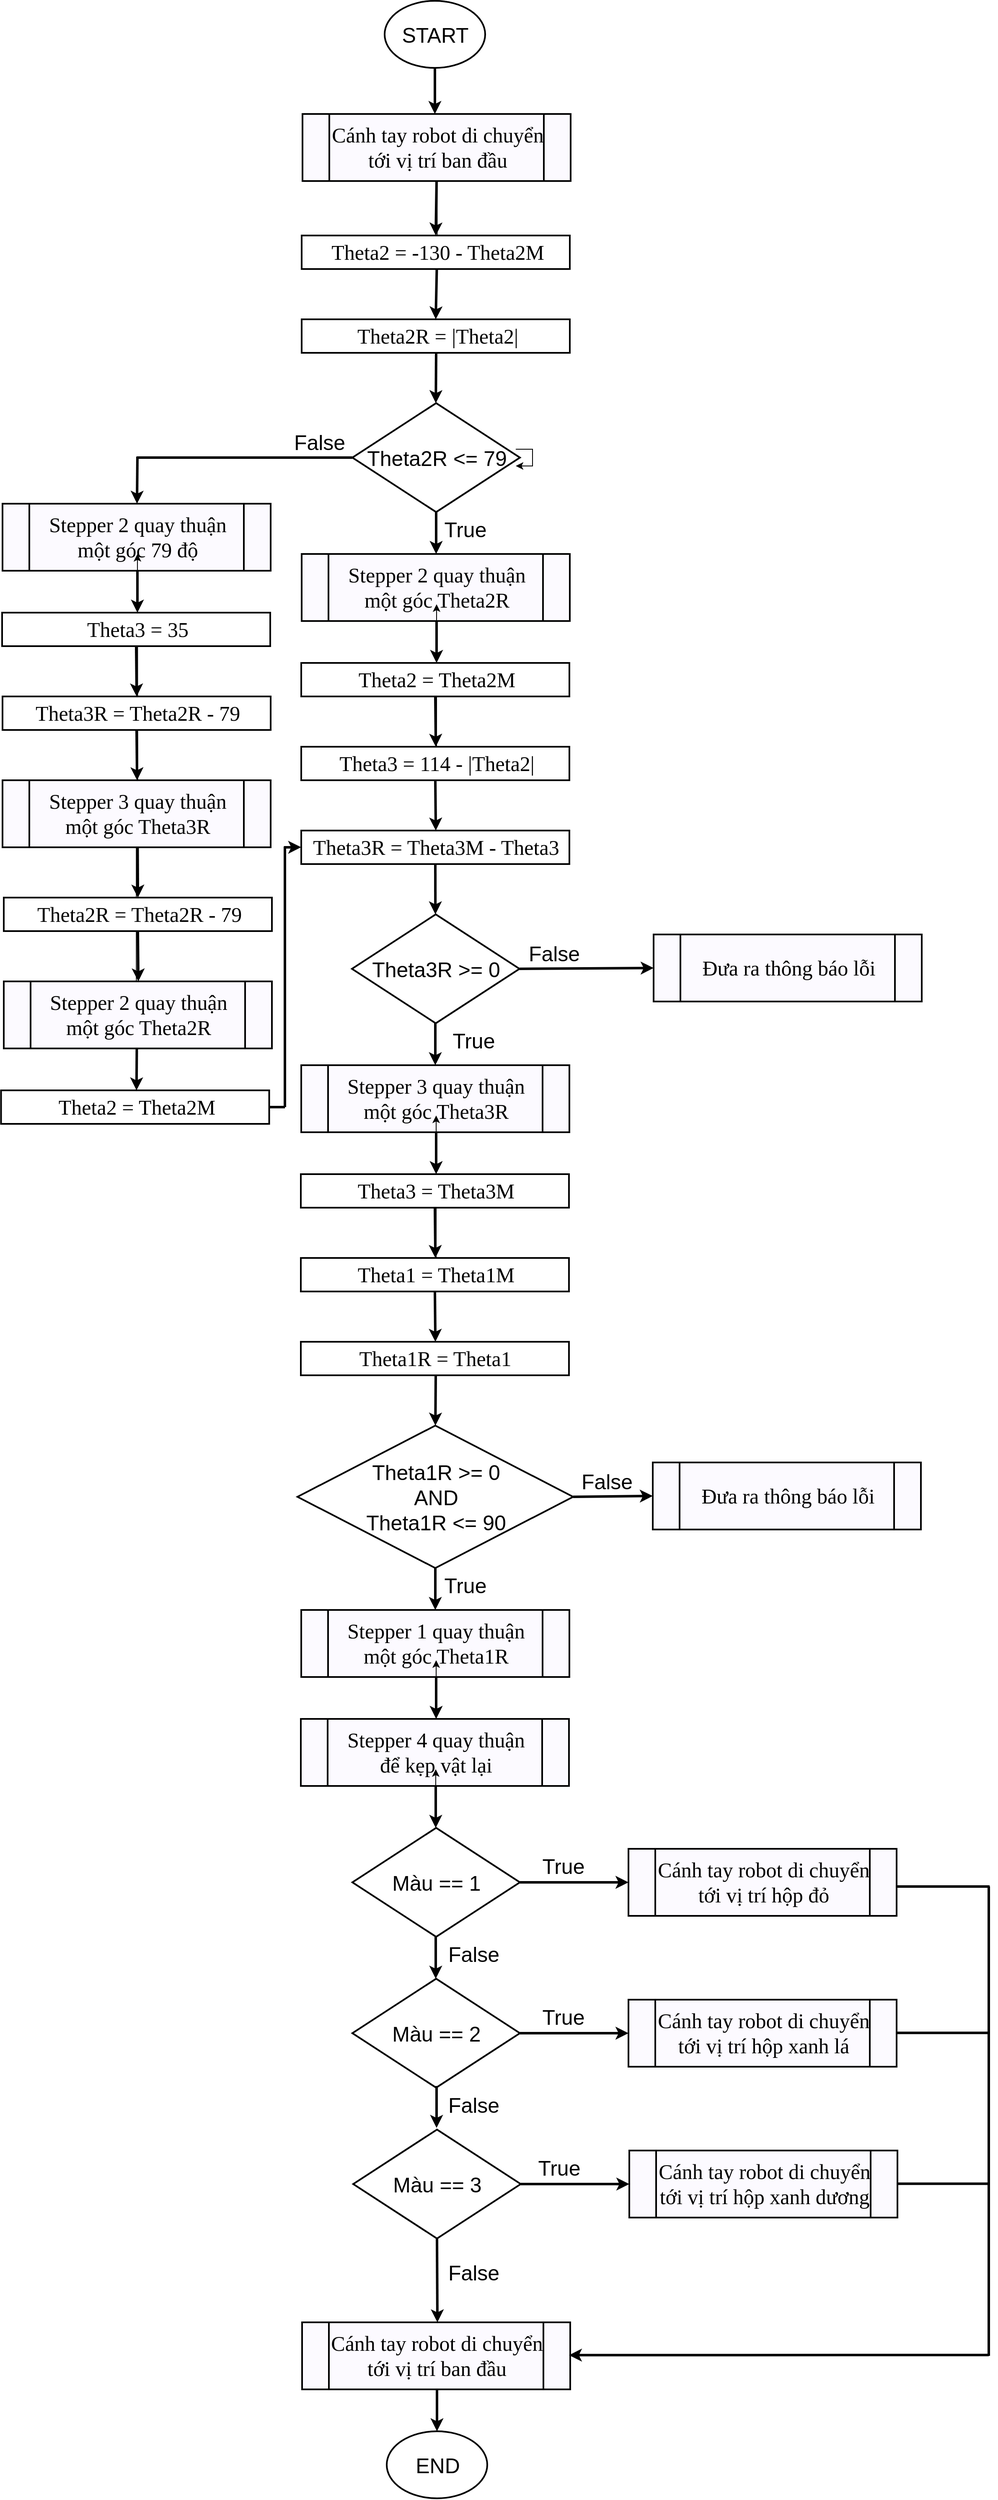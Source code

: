 <mxfile version="22.0.3" type="device">
  <diagram name="Page-1" id="D9zxaJIZI2jFiH7-IOss">
    <mxGraphModel dx="2960" dy="1390" grid="0" gridSize="10" guides="1" tooltips="1" connect="1" arrows="1" fold="1" page="0" pageScale="1" pageWidth="1654" pageHeight="2336" background="#ffffff" math="0" shadow="0">
      <root>
        <mxCell id="0" />
        <mxCell id="1" parent="0" />
        <mxCell id="LbYbu0DwZjwiuIc6V2sp-13" value="" style="shape=process;whiteSpace=wrap;html=1;backgroundOutline=1;fillColor=#fcfaff;strokeWidth=2;strokeColor=#000000;" parent="1" vertex="1">
          <mxGeometry x="-260" y="730" width="320" height="80" as="geometry" />
        </mxCell>
        <mxCell id="BT79OZMgxTM89WiU1ORN-46" value="&lt;font face=&quot;Times New Roman&quot;&gt;&lt;span style=&quot;font-size: 25px;&quot;&gt;Stepper 2 quay thuận&lt;br&gt;một góc Theta2R&lt;br&gt;&lt;/span&gt;&lt;/font&gt;" style="text;html=1;align=center;verticalAlign=middle;resizable=0;points=[];autosize=1;strokeColor=none;fillColor=none;fontColor=#000000;container=0;" parent="1" vertex="1">
          <mxGeometry x="-219.004" y="735.002" width="240" height="70" as="geometry" />
        </mxCell>
        <mxCell id="BT79OZMgxTM89WiU1ORN-52" value="" style="rounded=0;whiteSpace=wrap;html=1;fillColor=#ffffff;strokeColor=#000000;strokeWidth=2;container=0;" parent="1" vertex="1">
          <mxGeometry x="-260" y="350" width="320" height="40" as="geometry" />
        </mxCell>
        <mxCell id="LbYbu0DwZjwiuIc6V2sp-10" value="" style="edgeStyle=orthogonalEdgeStyle;rounded=0;orthogonalLoop=1;jettySize=auto;html=1;" parent="1" source="BT79OZMgxTM89WiU1ORN-53" target="LbYbu0DwZjwiuIc6V2sp-2" edge="1">
          <mxGeometry relative="1" as="geometry" />
        </mxCell>
        <mxCell id="BT79OZMgxTM89WiU1ORN-53" value="&lt;font face=&quot;Times New Roman&quot;&gt;&lt;span style=&quot;font-size: 25px;&quot;&gt;Theta2 = -130 - Theta2M&lt;/span&gt;&lt;/font&gt;" style="text;html=1;align=center;verticalAlign=middle;resizable=0;points=[];autosize=1;strokeColor=none;fillColor=none;fontColor=#000000;container=0;" parent="1" vertex="1">
          <mxGeometry x="-238.254" y="350.002" width="280" height="40" as="geometry" />
        </mxCell>
        <mxCell id="BT79OZMgxTM89WiU1ORN-54" value="" style="endArrow=classic;html=1;rounded=0;exitX=0.5;exitY=1;exitDx=0;exitDy=0;fontColor=#000000;strokeColor=#000000;strokeWidth=3;entryX=0.5;entryY=1;entryDx=0;entryDy=0;" parent="1" edge="1">
          <mxGeometry width="50" height="50" relative="1" as="geometry">
            <mxPoint x="-99.5" y="490" as="sourcePoint" />
            <mxPoint x="-99.91" y="550" as="targetPoint" />
          </mxGeometry>
        </mxCell>
        <mxCell id="LbYbu0DwZjwiuIc6V2sp-1" value="" style="ellipse;whiteSpace=wrap;html=1;fillColor=#ffffff;strokeWidth=2;strokeColor=#000000;" parent="1" vertex="1">
          <mxGeometry x="-161" y="70" width="120" height="80" as="geometry" />
        </mxCell>
        <mxCell id="LbYbu0DwZjwiuIc6V2sp-2" value="START" style="text;html=1;align=center;verticalAlign=middle;resizable=0;points=[];autosize=1;strokeColor=none;fillColor=none;fontColor=#000000;fontStyle=0;fontSize=25;" parent="1" vertex="1">
          <mxGeometry x="-151.0" y="90" width="100" height="40" as="geometry" />
        </mxCell>
        <mxCell id="LbYbu0DwZjwiuIc6V2sp-3" value="" style="ellipse;whiteSpace=wrap;html=1;fillColor=#ffffff;strokeWidth=2;strokeColor=#000000;" parent="1" vertex="1">
          <mxGeometry x="-158.5" y="2970" width="120" height="80" as="geometry" />
        </mxCell>
        <mxCell id="LbYbu0DwZjwiuIc6V2sp-4" value="END" style="text;html=1;align=center;verticalAlign=middle;resizable=0;points=[];autosize=1;strokeColor=none;fillColor=none;fontColor=#000000;fontStyle=0;fontSize=25;" parent="1" vertex="1">
          <mxGeometry x="-138.5" y="2990" width="80" height="40" as="geometry" />
        </mxCell>
        <mxCell id="LbYbu0DwZjwiuIc6V2sp-8" value="" style="group" parent="1" vertex="1" connectable="0">
          <mxGeometry x="-199.5" y="550" width="200" height="130" as="geometry" />
        </mxCell>
        <mxCell id="LbYbu0DwZjwiuIc6V2sp-5" value="" style="rhombus;whiteSpace=wrap;html=1;fontColor=#000000;strokeColor=#000000;fillColor=#ffffff;strokeWidth=2;" parent="LbYbu0DwZjwiuIc6V2sp-8" vertex="1">
          <mxGeometry width="200" height="130" as="geometry" />
        </mxCell>
        <mxCell id="LbYbu0DwZjwiuIc6V2sp-7" value="Theta2R &amp;lt;= 79" style="text;html=1;align=center;verticalAlign=middle;resizable=0;points=[];autosize=1;strokeColor=none;fillColor=none;fontColor=#000000;fontStyle=0;fontSize=25;" parent="LbYbu0DwZjwiuIc6V2sp-8" vertex="1">
          <mxGeometry x="5.003" y="45" width="190" height="40" as="geometry" />
        </mxCell>
        <mxCell id="LbYbu0DwZjwiuIc6V2sp-26" style="edgeStyle=orthogonalEdgeStyle;rounded=0;orthogonalLoop=1;jettySize=auto;html=1;" parent="LbYbu0DwZjwiuIc6V2sp-8" source="LbYbu0DwZjwiuIc6V2sp-7" target="LbYbu0DwZjwiuIc6V2sp-7" edge="1">
          <mxGeometry relative="1" as="geometry" />
        </mxCell>
        <mxCell id="LbYbu0DwZjwiuIc6V2sp-9" value="" style="endArrow=classic;html=1;rounded=0;fontColor=#000000;strokeColor=#000000;strokeWidth=3;entryX=0.5;entryY=0;entryDx=0;entryDy=0;exitX=0.5;exitY=1;exitDx=0;exitDy=0;" parent="1" source="LbYbu0DwZjwiuIc6V2sp-100" target="BT79OZMgxTM89WiU1ORN-52" edge="1">
          <mxGeometry width="50" height="50" relative="1" as="geometry">
            <mxPoint x="-97" y="285" as="sourcePoint" />
            <mxPoint x="-90.41" y="460" as="targetPoint" />
          </mxGeometry>
        </mxCell>
        <mxCell id="LbYbu0DwZjwiuIc6V2sp-11" value="" style="endArrow=classic;html=1;rounded=0;fontColor=#000000;strokeColor=#000000;strokeWidth=3;entryX=0.5;entryY=0;entryDx=0;entryDy=0;" parent="1" edge="1">
          <mxGeometry width="50" height="50" relative="1" as="geometry">
            <mxPoint x="-99.5" y="680" as="sourcePoint" />
            <mxPoint x="-99.5" y="730" as="targetPoint" />
          </mxGeometry>
        </mxCell>
        <mxCell id="LbYbu0DwZjwiuIc6V2sp-14" value="" style="rounded=0;whiteSpace=wrap;html=1;fillColor=#ffffff;strokeColor=#000000;strokeWidth=2;container=0;" parent="1" vertex="1">
          <mxGeometry x="-260.5" y="960" width="320" height="40" as="geometry" />
        </mxCell>
        <mxCell id="LbYbu0DwZjwiuIc6V2sp-15" value="" style="edgeStyle=orthogonalEdgeStyle;rounded=0;orthogonalLoop=1;jettySize=auto;html=1;" parent="1" source="LbYbu0DwZjwiuIc6V2sp-16" edge="1">
          <mxGeometry relative="1" as="geometry">
            <mxPoint x="-99" y="790" as="targetPoint" />
          </mxGeometry>
        </mxCell>
        <mxCell id="LbYbu0DwZjwiuIc6V2sp-16" value="&lt;font face=&quot;Times New Roman&quot;&gt;&lt;span style=&quot;font-size: 25px;&quot;&gt;Theta3 = 114 - |Theta2|&lt;/span&gt;&lt;/font&gt;" style="text;html=1;align=center;verticalAlign=middle;resizable=0;points=[];autosize=1;strokeColor=none;fillColor=none;fontColor=#000000;container=0;" parent="1" vertex="1">
          <mxGeometry x="-229.004" y="960.002" width="260" height="40" as="geometry" />
        </mxCell>
        <mxCell id="LbYbu0DwZjwiuIc6V2sp-17" value="" style="endArrow=classic;html=1;rounded=0;exitX=0.5;exitY=1;exitDx=0;exitDy=0;fontColor=#000000;strokeColor=#000000;strokeWidth=3;entryX=0.5;entryY=1;entryDx=0;entryDy=0;" parent="1" source="LbYbu0DwZjwiuIc6V2sp-14" edge="1">
          <mxGeometry width="50" height="50" relative="1" as="geometry">
            <mxPoint x="-160.91" y="990" as="sourcePoint" />
            <mxPoint x="-99.91" y="1060" as="targetPoint" />
          </mxGeometry>
        </mxCell>
        <mxCell id="LbYbu0DwZjwiuIc6V2sp-18" value="" style="endArrow=classic;html=1;rounded=0;fontColor=#000000;strokeColor=#000000;strokeWidth=3;" parent="1" edge="1">
          <mxGeometry width="50" height="50" relative="1" as="geometry">
            <mxPoint x="-99" y="810" as="sourcePoint" />
            <mxPoint x="-99" y="860" as="targetPoint" />
          </mxGeometry>
        </mxCell>
        <mxCell id="LbYbu0DwZjwiuIc6V2sp-19" value="" style="rounded=0;whiteSpace=wrap;html=1;fillColor=#ffffff;strokeColor=#000000;strokeWidth=2;container=0;" parent="1" vertex="1">
          <mxGeometry x="-260.5" y="1060" width="320" height="40" as="geometry" />
        </mxCell>
        <mxCell id="LbYbu0DwZjwiuIc6V2sp-20" value="&lt;font face=&quot;Times New Roman&quot;&gt;&lt;span style=&quot;font-size: 25px;&quot;&gt;Theta3R = Theta3M - Theta3&lt;/span&gt;&lt;/font&gt;" style="text;html=1;align=center;verticalAlign=middle;resizable=0;points=[];autosize=1;strokeColor=none;fillColor=none;fontColor=#000000;container=0;" parent="1" vertex="1">
          <mxGeometry x="-260.004" y="1060.002" width="320" height="40" as="geometry" />
        </mxCell>
        <mxCell id="LbYbu0DwZjwiuIc6V2sp-21" value="" style="endArrow=classic;html=1;rounded=0;exitX=0.5;exitY=1;exitDx=0;exitDy=0;fontColor=#000000;strokeColor=#000000;strokeWidth=3;entryX=0.5;entryY=1;entryDx=0;entryDy=0;" parent="1" source="LbYbu0DwZjwiuIc6V2sp-19" edge="1">
          <mxGeometry width="50" height="50" relative="1" as="geometry">
            <mxPoint x="-161.41" y="1090" as="sourcePoint" />
            <mxPoint x="-100.41" y="1160" as="targetPoint" />
          </mxGeometry>
        </mxCell>
        <mxCell id="LbYbu0DwZjwiuIc6V2sp-23" value="" style="rhombus;whiteSpace=wrap;html=1;fontColor=#000000;strokeColor=#000000;fillColor=#ffffff;strokeWidth=2;" parent="1" vertex="1">
          <mxGeometry x="-200" y="1160" width="200" height="130" as="geometry" />
        </mxCell>
        <mxCell id="LbYbu0DwZjwiuIc6V2sp-24" value="Theta3R &amp;gt;= 0" style="text;html=1;align=center;verticalAlign=middle;resizable=0;points=[];autosize=1;strokeColor=none;fillColor=none;fontColor=#000000;fontStyle=0;fontSize=25;" parent="1" vertex="1">
          <mxGeometry x="-190" y="1205" width="180" height="40" as="geometry" />
        </mxCell>
        <mxCell id="LbYbu0DwZjwiuIc6V2sp-25" value="" style="endArrow=classic;html=1;rounded=0;fontColor=#000000;strokeColor=#000000;strokeWidth=3;entryX=0.5;entryY=0;entryDx=0;entryDy=0;" parent="1" edge="1">
          <mxGeometry width="50" height="50" relative="1" as="geometry">
            <mxPoint x="-100.5" y="1290" as="sourcePoint" />
            <mxPoint x="-100.5" y="1340" as="targetPoint" />
          </mxGeometry>
        </mxCell>
        <mxCell id="LbYbu0DwZjwiuIc6V2sp-27" value="" style="rounded=0;whiteSpace=wrap;html=1;fillColor=#ffffff;strokeColor=#000000;strokeWidth=2;container=0;" parent="1" vertex="1">
          <mxGeometry x="-260" y="450" width="320" height="40" as="geometry" />
        </mxCell>
        <mxCell id="LbYbu0DwZjwiuIc6V2sp-28" value="&lt;font face=&quot;Times New Roman&quot;&gt;&lt;span style=&quot;font-size: 25px;&quot;&gt;Theta2R = |Theta2|&lt;/span&gt;&lt;/font&gt;" style="text;html=1;align=center;verticalAlign=middle;resizable=0;points=[];autosize=1;strokeColor=none;fillColor=none;fontColor=#000000;container=0;" parent="1" vertex="1">
          <mxGeometry x="-208.254" y="450.002" width="220" height="40" as="geometry" />
        </mxCell>
        <mxCell id="LbYbu0DwZjwiuIc6V2sp-29" value="" style="endArrow=classic;html=1;rounded=0;fontColor=#000000;strokeColor=#000000;strokeWidth=3;entryX=0.5;entryY=0;entryDx=0;entryDy=0;" parent="1" target="LbYbu0DwZjwiuIc6V2sp-27" edge="1">
          <mxGeometry width="50" height="50" relative="1" as="geometry">
            <mxPoint x="-98.75" y="390" as="sourcePoint" />
            <mxPoint x="-89.16" y="560" as="targetPoint" />
          </mxGeometry>
        </mxCell>
        <mxCell id="LbYbu0DwZjwiuIc6V2sp-30" value="" style="rounded=0;whiteSpace=wrap;html=1;fillColor=#ffffff;strokeColor=#000000;strokeWidth=2;container=0;" parent="1" vertex="1">
          <mxGeometry x="-260.5" y="860" width="320" height="40" as="geometry" />
        </mxCell>
        <mxCell id="LbYbu0DwZjwiuIc6V2sp-31" value="&lt;font face=&quot;Times New Roman&quot;&gt;&lt;span style=&quot;font-size: 25px;&quot;&gt;Theta2 = Theta2M&lt;/span&gt;&lt;/font&gt;" style="text;html=1;align=center;verticalAlign=middle;resizable=0;points=[];autosize=1;strokeColor=none;fillColor=none;fontColor=#000000;container=0;" parent="1" vertex="1">
          <mxGeometry x="-204.004" y="860.002" width="210" height="40" as="geometry" />
        </mxCell>
        <mxCell id="LbYbu0DwZjwiuIc6V2sp-32" value="" style="endArrow=classic;html=1;rounded=0;exitX=0.5;exitY=1;exitDx=0;exitDy=0;fontColor=#000000;strokeColor=#000000;strokeWidth=3;entryX=0.5;entryY=1;entryDx=0;entryDy=0;" parent="1" source="LbYbu0DwZjwiuIc6V2sp-30" edge="1">
          <mxGeometry width="50" height="50" relative="1" as="geometry">
            <mxPoint x="-160.91" y="890" as="sourcePoint" />
            <mxPoint x="-99.91" y="960" as="targetPoint" />
          </mxGeometry>
        </mxCell>
        <mxCell id="LbYbu0DwZjwiuIc6V2sp-33" value="" style="shape=process;whiteSpace=wrap;html=1;backgroundOutline=1;fillColor=#fcfaff;strokeWidth=2;strokeColor=#000000;" parent="1" vertex="1">
          <mxGeometry x="-260.5" y="1340" width="320" height="80" as="geometry" />
        </mxCell>
        <mxCell id="LbYbu0DwZjwiuIc6V2sp-34" value="&lt;font face=&quot;Times New Roman&quot;&gt;&lt;span style=&quot;font-size: 25px;&quot;&gt;Stepper 3 quay thuận&lt;br&gt;một góc Theta3R&lt;br&gt;&lt;/span&gt;&lt;/font&gt;" style="text;html=1;align=center;verticalAlign=middle;resizable=0;points=[];autosize=1;strokeColor=none;fillColor=none;fontColor=#000000;container=0;" parent="1" vertex="1">
          <mxGeometry x="-219.504" y="1345.002" width="240" height="70" as="geometry" />
        </mxCell>
        <mxCell id="LbYbu0DwZjwiuIc6V2sp-35" value="" style="rounded=0;whiteSpace=wrap;html=1;fillColor=#ffffff;strokeColor=#000000;strokeWidth=2;container=0;" parent="1" vertex="1">
          <mxGeometry x="-261" y="1570" width="320" height="40" as="geometry" />
        </mxCell>
        <mxCell id="LbYbu0DwZjwiuIc6V2sp-36" value="" style="edgeStyle=orthogonalEdgeStyle;rounded=0;orthogonalLoop=1;jettySize=auto;html=1;" parent="1" source="LbYbu0DwZjwiuIc6V2sp-37" edge="1">
          <mxGeometry relative="1" as="geometry">
            <mxPoint x="-99.5" y="1400" as="targetPoint" />
          </mxGeometry>
        </mxCell>
        <mxCell id="LbYbu0DwZjwiuIc6V2sp-37" value="&lt;font face=&quot;Times New Roman&quot;&gt;&lt;span style=&quot;font-size: 25px;&quot;&gt;Theta1 = Theta1M&lt;/span&gt;&lt;/font&gt;" style="text;html=1;align=center;verticalAlign=middle;resizable=0;points=[];autosize=1;strokeColor=none;fillColor=none;fontColor=#000000;container=0;" parent="1" vertex="1">
          <mxGeometry x="-204.504" y="1570.002" width="210" height="40" as="geometry" />
        </mxCell>
        <mxCell id="LbYbu0DwZjwiuIc6V2sp-38" value="" style="endArrow=classic;html=1;rounded=0;exitX=0.5;exitY=1;exitDx=0;exitDy=0;fontColor=#000000;strokeColor=#000000;strokeWidth=3;entryX=0.5;entryY=1;entryDx=0;entryDy=0;" parent="1" source="LbYbu0DwZjwiuIc6V2sp-35" edge="1">
          <mxGeometry width="50" height="50" relative="1" as="geometry">
            <mxPoint x="-161.41" y="1600" as="sourcePoint" />
            <mxPoint x="-100.41" y="1670" as="targetPoint" />
          </mxGeometry>
        </mxCell>
        <mxCell id="LbYbu0DwZjwiuIc6V2sp-39" value="" style="endArrow=classic;html=1;rounded=0;fontColor=#000000;strokeColor=#000000;strokeWidth=3;" parent="1" edge="1">
          <mxGeometry width="50" height="50" relative="1" as="geometry">
            <mxPoint x="-99.5" y="1420" as="sourcePoint" />
            <mxPoint x="-99.5" y="1470" as="targetPoint" />
          </mxGeometry>
        </mxCell>
        <mxCell id="LbYbu0DwZjwiuIc6V2sp-40" value="" style="rounded=0;whiteSpace=wrap;html=1;fillColor=#ffffff;strokeColor=#000000;strokeWidth=2;container=0;" parent="1" vertex="1">
          <mxGeometry x="-261" y="1670" width="320" height="40" as="geometry" />
        </mxCell>
        <mxCell id="LbYbu0DwZjwiuIc6V2sp-41" value="&lt;font face=&quot;Times New Roman&quot;&gt;&lt;span style=&quot;font-size: 25px;&quot;&gt;Theta1R = Theta1&lt;/span&gt;&lt;/font&gt;" style="text;html=1;align=center;verticalAlign=middle;resizable=0;points=[];autosize=1;strokeColor=none;fillColor=none;fontColor=#000000;container=0;" parent="1" vertex="1">
          <mxGeometry x="-205.504" y="1670.002" width="210" height="40" as="geometry" />
        </mxCell>
        <mxCell id="LbYbu0DwZjwiuIc6V2sp-42" value="" style="rounded=0;whiteSpace=wrap;html=1;fillColor=#ffffff;strokeColor=#000000;strokeWidth=2;container=0;" parent="1" vertex="1">
          <mxGeometry x="-261" y="1470" width="320" height="40" as="geometry" />
        </mxCell>
        <mxCell id="LbYbu0DwZjwiuIc6V2sp-43" value="&lt;font face=&quot;Times New Roman&quot;&gt;&lt;span style=&quot;font-size: 25px;&quot;&gt;Theta3 = Theta3M&lt;/span&gt;&lt;/font&gt;" style="text;html=1;align=center;verticalAlign=middle;resizable=0;points=[];autosize=1;strokeColor=none;fillColor=none;fontColor=#000000;container=0;" parent="1" vertex="1">
          <mxGeometry x="-204.504" y="1470.002" width="210" height="40" as="geometry" />
        </mxCell>
        <mxCell id="LbYbu0DwZjwiuIc6V2sp-44" value="" style="endArrow=classic;html=1;rounded=0;exitX=0.5;exitY=1;exitDx=0;exitDy=0;fontColor=#000000;strokeColor=#000000;strokeWidth=3;entryX=0.5;entryY=1;entryDx=0;entryDy=0;" parent="1" source="LbYbu0DwZjwiuIc6V2sp-42" edge="1">
          <mxGeometry width="50" height="50" relative="1" as="geometry">
            <mxPoint x="-161.41" y="1500" as="sourcePoint" />
            <mxPoint x="-100.41" y="1570" as="targetPoint" />
          </mxGeometry>
        </mxCell>
        <mxCell id="LbYbu0DwZjwiuIc6V2sp-45" value="" style="endArrow=classic;html=1;rounded=0;exitX=0.5;exitY=1;exitDx=0;exitDy=0;fontColor=#000000;strokeColor=#000000;strokeWidth=3;entryX=0.5;entryY=1;entryDx=0;entryDy=0;" parent="1" edge="1">
          <mxGeometry width="50" height="50" relative="1" as="geometry">
            <mxPoint x="-100" y="1710" as="sourcePoint" />
            <mxPoint x="-100.41" y="1770" as="targetPoint" />
          </mxGeometry>
        </mxCell>
        <mxCell id="LbYbu0DwZjwiuIc6V2sp-46" value="" style="rhombus;whiteSpace=wrap;html=1;fontColor=#000000;strokeColor=#000000;fillColor=#ffffff;strokeWidth=2;" parent="1" vertex="1">
          <mxGeometry x="-265" y="1770" width="329" height="170" as="geometry" />
        </mxCell>
        <mxCell id="LbYbu0DwZjwiuIc6V2sp-47" value="Theta1R &amp;gt;= 0&lt;br&gt;AND&lt;br&gt;Theta1R &amp;lt;= 90" style="text;html=1;align=center;verticalAlign=middle;resizable=0;points=[];autosize=1;strokeColor=none;fillColor=none;fontColor=#000000;fontStyle=0;fontSize=25;" parent="1" vertex="1">
          <mxGeometry x="-195.5" y="1805" width="190" height="100" as="geometry" />
        </mxCell>
        <mxCell id="LbYbu0DwZjwiuIc6V2sp-48" value="" style="endArrow=classic;html=1;rounded=0;fontColor=#000000;strokeColor=#000000;strokeWidth=3;entryX=0.5;entryY=0;entryDx=0;entryDy=0;" parent="1" edge="1">
          <mxGeometry width="50" height="50" relative="1" as="geometry">
            <mxPoint x="-100.5" y="1940" as="sourcePoint" />
            <mxPoint x="-100.5" y="1990" as="targetPoint" />
          </mxGeometry>
        </mxCell>
        <mxCell id="LbYbu0DwZjwiuIc6V2sp-49" value="" style="shape=process;whiteSpace=wrap;html=1;backgroundOutline=1;fillColor=#fcfaff;strokeWidth=2;strokeColor=#000000;" parent="1" vertex="1">
          <mxGeometry x="-260.5" y="1990" width="320" height="80" as="geometry" />
        </mxCell>
        <mxCell id="LbYbu0DwZjwiuIc6V2sp-50" value="&lt;font face=&quot;Times New Roman&quot;&gt;&lt;span style=&quot;font-size: 25px;&quot;&gt;Stepper 1 quay thuận&lt;br&gt;một góc Theta1R&lt;br&gt;&lt;/span&gt;&lt;/font&gt;" style="text;html=1;align=center;verticalAlign=middle;resizable=0;points=[];autosize=1;strokeColor=none;fillColor=none;fontColor=#000000;container=0;" parent="1" vertex="1">
          <mxGeometry x="-219.504" y="1995.002" width="240" height="70" as="geometry" />
        </mxCell>
        <mxCell id="LbYbu0DwZjwiuIc6V2sp-52" value="" style="edgeStyle=orthogonalEdgeStyle;rounded=0;orthogonalLoop=1;jettySize=auto;html=1;" parent="1" edge="1">
          <mxGeometry relative="1" as="geometry">
            <mxPoint x="-99.5" y="2050" as="targetPoint" />
            <mxPoint x="-99.5" y="2220.002" as="sourcePoint" />
          </mxGeometry>
        </mxCell>
        <mxCell id="LbYbu0DwZjwiuIc6V2sp-55" value="" style="endArrow=classic;html=1;rounded=0;fontColor=#000000;strokeColor=#000000;strokeWidth=3;" parent="1" edge="1">
          <mxGeometry width="50" height="50" relative="1" as="geometry">
            <mxPoint x="-99.5" y="2070" as="sourcePoint" />
            <mxPoint x="-99.5" y="2120" as="targetPoint" />
          </mxGeometry>
        </mxCell>
        <mxCell id="LbYbu0DwZjwiuIc6V2sp-61" value="" style="shape=process;whiteSpace=wrap;html=1;backgroundOutline=1;fillColor=#fcfaff;strokeWidth=2;strokeColor=#000000;" parent="1" vertex="1">
          <mxGeometry x="-261" y="2120" width="320" height="80" as="geometry" />
        </mxCell>
        <mxCell id="LbYbu0DwZjwiuIc6V2sp-62" value="&lt;font face=&quot;Times New Roman&quot;&gt;&lt;span style=&quot;font-size: 25px;&quot;&gt;Stepper 4 quay thuận&lt;br&gt;để kẹp vật lại&lt;br&gt;&lt;/span&gt;&lt;/font&gt;" style="text;html=1;align=center;verticalAlign=middle;resizable=0;points=[];autosize=1;strokeColor=none;fillColor=none;fontColor=#000000;container=0;" parent="1" vertex="1">
          <mxGeometry x="-220.004" y="2125.002" width="240" height="70" as="geometry" />
        </mxCell>
        <mxCell id="LbYbu0DwZjwiuIc6V2sp-63" value="" style="edgeStyle=orthogonalEdgeStyle;rounded=0;orthogonalLoop=1;jettySize=auto;html=1;" parent="1" edge="1">
          <mxGeometry relative="1" as="geometry">
            <mxPoint x="-100" y="2180" as="targetPoint" />
            <mxPoint x="-100" y="2350.002" as="sourcePoint" />
          </mxGeometry>
        </mxCell>
        <mxCell id="LbYbu0DwZjwiuIc6V2sp-64" value="" style="endArrow=classic;html=1;rounded=0;fontColor=#000000;strokeColor=#000000;strokeWidth=3;" parent="1" edge="1">
          <mxGeometry width="50" height="50" relative="1" as="geometry">
            <mxPoint x="-100" y="2200" as="sourcePoint" />
            <mxPoint x="-100" y="2250" as="targetPoint" />
          </mxGeometry>
        </mxCell>
        <mxCell id="LbYbu0DwZjwiuIc6V2sp-67" value="&lt;font style=&quot;font-size: 25px;&quot;&gt;Màu == 1&lt;/font&gt;" style="rhombus;whiteSpace=wrap;html=1;fontColor=#000000;strokeColor=#000000;fillColor=#ffffff;strokeWidth=2;" parent="1" vertex="1">
          <mxGeometry x="-199.5" y="2250" width="200" height="130" as="geometry" />
        </mxCell>
        <mxCell id="LbYbu0DwZjwiuIc6V2sp-75" value="" style="shape=process;whiteSpace=wrap;html=1;backgroundOutline=1;fillColor=#fcfaff;strokeWidth=2;strokeColor=#000000;" parent="1" vertex="1">
          <mxGeometry x="-259.5" y="2840" width="320" height="80" as="geometry" />
        </mxCell>
        <mxCell id="LbYbu0DwZjwiuIc6V2sp-76" value="&lt;font face=&quot;Times New Roman&quot;&gt;&lt;span style=&quot;font-size: 25px;&quot;&gt;Cánh tay robot di chuyển&lt;br&gt;tới vị trí ban đầu&lt;br&gt;&lt;/span&gt;&lt;/font&gt;" style="text;html=1;align=center;verticalAlign=middle;resizable=0;points=[];autosize=1;strokeColor=none;fillColor=none;fontColor=#000000;container=0;" parent="1" vertex="1">
          <mxGeometry x="-238.504" y="2845.002" width="280" height="70" as="geometry" />
        </mxCell>
        <mxCell id="LbYbu0DwZjwiuIc6V2sp-84" value="" style="endArrow=none;html=1;rounded=0;strokeColor=#000000;strokeWidth=3;entryX=0.5;entryY=1;entryDx=0;entryDy=0;" parent="1" edge="1">
          <mxGeometry width="50" height="50" relative="1" as="geometry">
            <mxPoint x="560" y="2880" as="sourcePoint" />
            <mxPoint x="560" y="2320" as="targetPoint" />
          </mxGeometry>
        </mxCell>
        <mxCell id="LbYbu0DwZjwiuIc6V2sp-85" value="" style="endArrow=classic;html=1;rounded=0;fontColor=#000000;strokeColor=#000000;strokeWidth=3;entryX=0;entryY=0.5;entryDx=0;entryDy=0;" parent="1" edge="1">
          <mxGeometry width="50" height="50" relative="1" as="geometry">
            <mxPoint x="560" y="2879" as="sourcePoint" />
            <mxPoint x="59" y="2879.17" as="targetPoint" />
          </mxGeometry>
        </mxCell>
        <mxCell id="LbYbu0DwZjwiuIc6V2sp-87" value="" style="endArrow=classic;html=1;rounded=0;fontColor=#000000;strokeColor=#000000;strokeWidth=3;entryX=0;entryY=0.5;entryDx=0;entryDy=0;exitX=1;exitY=0.5;exitDx=0;exitDy=0;" parent="1" target="9LoiMCU0rdJzv_HIc_-u-3" edge="1" source="LbYbu0DwZjwiuIc6V2sp-67">
          <mxGeometry width="50" height="50" relative="1" as="geometry">
            <mxPoint x="31" y="2320" as="sourcePoint" />
            <mxPoint x="31" y="2437" as="targetPoint" />
          </mxGeometry>
        </mxCell>
        <mxCell id="LbYbu0DwZjwiuIc6V2sp-91" value="" style="endArrow=classic;html=1;rounded=0;fontColor=#000000;strokeColor=#000000;strokeWidth=3;" parent="1" edge="1">
          <mxGeometry width="50" height="50" relative="1" as="geometry">
            <mxPoint x="-98.5" y="2920" as="sourcePoint" />
            <mxPoint x="-98.5" y="2970" as="targetPoint" />
          </mxGeometry>
        </mxCell>
        <mxCell id="LbYbu0DwZjwiuIc6V2sp-92" value="" style="shape=process;whiteSpace=wrap;html=1;backgroundOutline=1;fillColor=#fcfaff;strokeWidth=2;strokeColor=#000000;" parent="1" vertex="1">
          <mxGeometry x="160" y="1184" width="320" height="80" as="geometry" />
        </mxCell>
        <mxCell id="LbYbu0DwZjwiuIc6V2sp-93" value="&lt;font face=&quot;Times New Roman&quot;&gt;&lt;span style=&quot;font-size: 25px;&quot;&gt;Đưa ra thông báo lỗi&lt;br&gt;&lt;/span&gt;&lt;/font&gt;" style="text;html=1;align=center;verticalAlign=middle;resizable=0;points=[];autosize=1;strokeColor=none;fillColor=none;fontColor=#000000;container=0;" parent="1" vertex="1">
          <mxGeometry x="205.996" y="1204.002" width="230" height="40" as="geometry" />
        </mxCell>
        <mxCell id="LbYbu0DwZjwiuIc6V2sp-99" value="" style="endArrow=classic;html=1;rounded=0;fontColor=#000000;strokeColor=#000000;strokeWidth=3;exitX=0.5;exitY=1;exitDx=0;exitDy=0;" parent="1" source="LbYbu0DwZjwiuIc6V2sp-1" edge="1">
          <mxGeometry width="50" height="50" relative="1" as="geometry">
            <mxPoint x="-100" y="150" as="sourcePoint" />
            <mxPoint x="-101" y="205" as="targetPoint" />
          </mxGeometry>
        </mxCell>
        <mxCell id="LbYbu0DwZjwiuIc6V2sp-100" value="" style="shape=process;whiteSpace=wrap;html=1;backgroundOutline=1;fillColor=#fcfaff;strokeWidth=2;strokeColor=#000000;" parent="1" vertex="1">
          <mxGeometry x="-259" y="205" width="320" height="80" as="geometry" />
        </mxCell>
        <mxCell id="LbYbu0DwZjwiuIc6V2sp-101" value="&lt;font face=&quot;Times New Roman&quot;&gt;&lt;span style=&quot;font-size: 25px;&quot;&gt;Cánh tay robot di chuyển&lt;br&gt;tới vị trí ban đầu&lt;br&gt;&lt;/span&gt;&lt;/font&gt;" style="text;html=1;align=center;verticalAlign=middle;resizable=0;points=[];autosize=1;strokeColor=none;fillColor=none;fontColor=#000000;container=0;" parent="1" vertex="1">
          <mxGeometry x="-238.004" y="210.002" width="280" height="70" as="geometry" />
        </mxCell>
        <mxCell id="Ph14q47PUuJlZYVLPVli-1" value="" style="shape=process;whiteSpace=wrap;html=1;backgroundOutline=1;fillColor=#fcfaff;strokeWidth=2;strokeColor=#000000;" parent="1" vertex="1">
          <mxGeometry x="-617" y="670" width="320" height="80" as="geometry" />
        </mxCell>
        <mxCell id="Ph14q47PUuJlZYVLPVli-2" value="&lt;font face=&quot;Times New Roman&quot;&gt;&lt;span style=&quot;font-size: 25px;&quot;&gt;Stepper 2 quay thuận&lt;br&gt;một góc 79 độ&lt;br&gt;&lt;/span&gt;&lt;/font&gt;" style="text;html=1;align=center;verticalAlign=middle;resizable=0;points=[];autosize=1;strokeColor=none;fillColor=none;fontColor=#000000;container=0;" parent="1" vertex="1">
          <mxGeometry x="-576.004" y="675.002" width="240" height="70" as="geometry" />
        </mxCell>
        <mxCell id="Ph14q47PUuJlZYVLPVli-3" value="" style="endArrow=classic;html=1;rounded=0;fontColor=#000000;strokeColor=#000000;strokeWidth=3;entryX=0.5;entryY=0;entryDx=0;entryDy=0;" parent="1" edge="1">
          <mxGeometry width="50" height="50" relative="1" as="geometry">
            <mxPoint x="-456" y="614" as="sourcePoint" />
            <mxPoint x="-456.5" y="670" as="targetPoint" />
          </mxGeometry>
        </mxCell>
        <mxCell id="Ph14q47PUuJlZYVLPVli-4" value="" style="rounded=0;whiteSpace=wrap;html=1;fillColor=#ffffff;strokeColor=#000000;strokeWidth=2;container=0;" parent="1" vertex="1">
          <mxGeometry x="-618.75" y="1370" width="320" height="40" as="geometry" />
        </mxCell>
        <mxCell id="Ph14q47PUuJlZYVLPVli-5" value="" style="edgeStyle=orthogonalEdgeStyle;rounded=0;orthogonalLoop=1;jettySize=auto;html=1;" parent="1" source="Ph14q47PUuJlZYVLPVli-6" edge="1">
          <mxGeometry relative="1" as="geometry">
            <mxPoint x="-456" y="730" as="targetPoint" />
          </mxGeometry>
        </mxCell>
        <mxCell id="Ph14q47PUuJlZYVLPVli-6" value="&lt;font face=&quot;Times New Roman&quot;&gt;&lt;span style=&quot;font-size: 25px;&quot;&gt;Theta2 = Theta2M&lt;/span&gt;&lt;/font&gt;" style="text;html=1;align=center;verticalAlign=middle;resizable=0;points=[];autosize=1;strokeColor=none;fillColor=none;fontColor=#000000;container=0;" parent="1" vertex="1">
          <mxGeometry x="-562.254" y="1370.002" width="210" height="40" as="geometry" />
        </mxCell>
        <mxCell id="Ph14q47PUuJlZYVLPVli-7" value="" style="endArrow=classic;html=1;rounded=0;fontColor=#000000;strokeColor=#000000;strokeWidth=3;entryX=-0.002;entryY=0.498;entryDx=0;entryDy=0;entryPerimeter=0;" parent="1" target="LbYbu0DwZjwiuIc6V2sp-20" edge="1">
          <mxGeometry width="50" height="50" relative="1" as="geometry">
            <mxPoint x="-281" y="1080" as="sourcePoint" />
            <mxPoint x="-264.41" y="1075" as="targetPoint" />
          </mxGeometry>
        </mxCell>
        <mxCell id="Ph14q47PUuJlZYVLPVli-8" value="" style="endArrow=classic;html=1;rounded=0;fontColor=#000000;strokeColor=#000000;strokeWidth=3;" parent="1" edge="1">
          <mxGeometry width="50" height="50" relative="1" as="geometry">
            <mxPoint x="-456" y="750" as="sourcePoint" />
            <mxPoint x="-456" y="800" as="targetPoint" />
          </mxGeometry>
        </mxCell>
        <mxCell id="Ph14q47PUuJlZYVLPVli-12" value="" style="rounded=0;whiteSpace=wrap;html=1;fillColor=#ffffff;strokeColor=#000000;strokeWidth=2;container=0;" parent="1" vertex="1">
          <mxGeometry x="-617.5" y="800" width="320" height="40" as="geometry" />
        </mxCell>
        <mxCell id="Ph14q47PUuJlZYVLPVli-13" value="&lt;font face=&quot;Times New Roman&quot;&gt;&lt;span style=&quot;font-size: 25px;&quot;&gt;Theta3 = 35&lt;/span&gt;&lt;/font&gt;" style="text;html=1;align=center;verticalAlign=middle;resizable=0;points=[];autosize=1;strokeColor=none;fillColor=none;fontColor=#000000;container=0;" parent="1" vertex="1">
          <mxGeometry x="-526.004" y="800.002" width="140" height="40" as="geometry" />
        </mxCell>
        <mxCell id="Ph14q47PUuJlZYVLPVli-14" value="" style="endArrow=classic;html=1;rounded=0;exitX=0.5;exitY=1;exitDx=0;exitDy=0;fontColor=#000000;strokeColor=#000000;strokeWidth=3;entryX=0.5;entryY=1;entryDx=0;entryDy=0;" parent="1" source="Ph14q47PUuJlZYVLPVli-12" edge="1">
          <mxGeometry width="50" height="50" relative="1" as="geometry">
            <mxPoint x="-517.91" y="830" as="sourcePoint" />
            <mxPoint x="-456.91" y="900" as="targetPoint" />
          </mxGeometry>
        </mxCell>
        <mxCell id="Ph14q47PUuJlZYVLPVli-16" value="" style="shape=process;whiteSpace=wrap;html=1;backgroundOutline=1;fillColor=#fcfaff;strokeWidth=2;strokeColor=#000000;" parent="1" vertex="1">
          <mxGeometry x="-617" y="1000" width="320" height="80" as="geometry" />
        </mxCell>
        <mxCell id="Ph14q47PUuJlZYVLPVli-17" value="&lt;font face=&quot;Times New Roman&quot;&gt;&lt;span style=&quot;font-size: 25px;&quot;&gt;Stepper 3 quay thuận&lt;br&gt;một góc Theta3R&lt;br&gt;&lt;/span&gt;&lt;/font&gt;" style="text;html=1;align=center;verticalAlign=middle;resizable=0;points=[];autosize=1;strokeColor=none;fillColor=none;fontColor=#000000;container=0;" parent="1" vertex="1">
          <mxGeometry x="-576.004" y="1005.002" width="240" height="70" as="geometry" />
        </mxCell>
        <mxCell id="Ph14q47PUuJlZYVLPVli-18" value="" style="endArrow=classic;html=1;rounded=0;exitX=0.5;exitY=1;exitDx=0;exitDy=0;fontColor=#000000;strokeColor=#000000;strokeWidth=3;" parent="1" target="Ph14q47PUuJlZYVLPVli-6" edge="1">
          <mxGeometry width="50" height="50" relative="1" as="geometry">
            <mxPoint x="-456.75" y="1320.0" as="sourcePoint" />
            <mxPoint x="-446.91" y="1250" as="targetPoint" />
          </mxGeometry>
        </mxCell>
        <mxCell id="Ph14q47PUuJlZYVLPVli-20" value="" style="rounded=0;whiteSpace=wrap;html=1;fillColor=#ffffff;strokeColor=#000000;strokeWidth=2;container=0;" parent="1" vertex="1">
          <mxGeometry x="-617" y="900" width="320" height="40" as="geometry" />
        </mxCell>
        <mxCell id="Ph14q47PUuJlZYVLPVli-21" value="&lt;font face=&quot;Times New Roman&quot;&gt;&lt;span style=&quot;font-size: 25px;&quot;&gt;Theta3R = Theta2R - 79&lt;/span&gt;&lt;/font&gt;" style="text;html=1;align=center;verticalAlign=middle;resizable=0;points=[];autosize=1;strokeColor=none;fillColor=none;fontColor=#000000;container=0;" parent="1" vertex="1">
          <mxGeometry x="-590.504" y="900.002" width="270" height="40" as="geometry" />
        </mxCell>
        <mxCell id="Ph14q47PUuJlZYVLPVli-22" value="" style="endArrow=classic;html=1;rounded=0;exitX=0.5;exitY=1;exitDx=0;exitDy=0;fontColor=#000000;strokeColor=#000000;strokeWidth=3;entryX=0.5;entryY=1;entryDx=0;entryDy=0;" parent="1" source="Ph14q47PUuJlZYVLPVli-20" edge="1">
          <mxGeometry width="50" height="50" relative="1" as="geometry">
            <mxPoint x="-517.41" y="930" as="sourcePoint" />
            <mxPoint x="-456.41" y="1000" as="targetPoint" />
          </mxGeometry>
        </mxCell>
        <mxCell id="Ph14q47PUuJlZYVLPVli-23" value="" style="endArrow=classic;html=1;rounded=0;exitX=0.5;exitY=1;exitDx=0;exitDy=0;fontColor=#000000;strokeColor=#000000;strokeWidth=3;entryX=0.5;entryY=1;entryDx=0;entryDy=0;" parent="1" edge="1">
          <mxGeometry width="50" height="50" relative="1" as="geometry">
            <mxPoint x="-455.75" y="1080" as="sourcePoint" />
            <mxPoint x="-455.41" y="1140" as="targetPoint" />
          </mxGeometry>
        </mxCell>
        <mxCell id="Ph14q47PUuJlZYVLPVli-24" value="" style="shape=process;whiteSpace=wrap;html=1;backgroundOutline=1;fillColor=#fcfaff;strokeWidth=2;strokeColor=#000000;" parent="1" vertex="1">
          <mxGeometry x="-615.5" y="1240" width="320" height="80" as="geometry" />
        </mxCell>
        <mxCell id="Ph14q47PUuJlZYVLPVli-25" value="&lt;font face=&quot;Times New Roman&quot;&gt;&lt;span style=&quot;font-size: 25px;&quot;&gt;Stepper 2 quay thuận&lt;br&gt;một góc Theta2R&lt;br&gt;&lt;/span&gt;&lt;/font&gt;" style="text;html=1;align=center;verticalAlign=middle;resizable=0;points=[];autosize=1;strokeColor=none;fillColor=none;fontColor=#000000;container=0;" parent="1" vertex="1">
          <mxGeometry x="-574.504" y="1245.002" width="240" height="70" as="geometry" />
        </mxCell>
        <mxCell id="Ph14q47PUuJlZYVLPVli-26" value="" style="rounded=0;whiteSpace=wrap;html=1;fillColor=#ffffff;strokeColor=#000000;strokeWidth=2;container=0;" parent="1" vertex="1">
          <mxGeometry x="-615.5" y="1140" width="320" height="40" as="geometry" />
        </mxCell>
        <mxCell id="Ph14q47PUuJlZYVLPVli-27" value="&lt;font face=&quot;Times New Roman&quot;&gt;&lt;span style=&quot;font-size: 25px;&quot;&gt;Theta2R = Theta2R - 79&lt;/span&gt;&lt;/font&gt;" style="text;html=1;align=center;verticalAlign=middle;resizable=0;points=[];autosize=1;strokeColor=none;fillColor=none;fontColor=#000000;container=0;" parent="1" vertex="1">
          <mxGeometry x="-589.004" y="1140.002" width="270" height="40" as="geometry" />
        </mxCell>
        <mxCell id="Ph14q47PUuJlZYVLPVli-28" value="" style="endArrow=classic;html=1;rounded=0;exitX=0.5;exitY=1;exitDx=0;exitDy=0;fontColor=#000000;strokeColor=#000000;strokeWidth=3;entryX=0.5;entryY=1;entryDx=0;entryDy=0;" parent="1" source="Ph14q47PUuJlZYVLPVli-26" edge="1">
          <mxGeometry width="50" height="50" relative="1" as="geometry">
            <mxPoint x="-515.91" y="1170" as="sourcePoint" />
            <mxPoint x="-454.91" y="1240" as="targetPoint" />
          </mxGeometry>
        </mxCell>
        <mxCell id="Ph14q47PUuJlZYVLPVli-48" value="" style="endArrow=none;html=1;rounded=0;strokeColor=#000000;strokeWidth=3;entryX=1;entryY=0.5;entryDx=0;entryDy=0;" parent="1" target="Ph14q47PUuJlZYVLPVli-4" edge="1">
          <mxGeometry width="50" height="50" relative="1" as="geometry">
            <mxPoint x="-280" y="1390" as="sourcePoint" />
            <mxPoint x="-295.5" y="1389.68" as="targetPoint" />
          </mxGeometry>
        </mxCell>
        <mxCell id="Ph14q47PUuJlZYVLPVli-49" value="" style="endArrow=none;html=1;rounded=0;strokeColor=#000000;strokeWidth=3;" parent="1" edge="1">
          <mxGeometry width="50" height="50" relative="1" as="geometry">
            <mxPoint x="-280" y="1390" as="sourcePoint" />
            <mxPoint x="-280" y="1079" as="targetPoint" />
          </mxGeometry>
        </mxCell>
        <mxCell id="Ph14q47PUuJlZYVLPVli-50" value="" style="endArrow=none;html=1;rounded=0;strokeColor=#000000;strokeWidth=3;entryX=0;entryY=0.5;entryDx=0;entryDy=0;" parent="1" edge="1">
          <mxGeometry width="50" height="50" relative="1" as="geometry">
            <mxPoint x="-457" y="614.97" as="sourcePoint" />
            <mxPoint x="-199.5" y="614.97" as="targetPoint" />
          </mxGeometry>
        </mxCell>
        <mxCell id="Ph14q47PUuJlZYVLPVli-51" value="True" style="text;html=1;align=center;verticalAlign=middle;resizable=0;points=[];autosize=1;strokeColor=none;fillColor=none;fontColor=#000000;fontStyle=0;fontSize=25;" parent="1" vertex="1">
          <mxGeometry x="-90" y="1290" width="70" height="40" as="geometry" />
        </mxCell>
        <mxCell id="Ph14q47PUuJlZYVLPVli-52" value="False" style="text;html=1;align=center;verticalAlign=middle;resizable=0;points=[];autosize=1;strokeColor=none;fillColor=none;fontColor=#000000;fontStyle=0;fontSize=25;" parent="1" vertex="1">
          <mxGeometry x="0.5" y="1186" width="80" height="40" as="geometry" />
        </mxCell>
        <mxCell id="Ph14q47PUuJlZYVLPVli-53" value="True" style="text;html=1;align=center;verticalAlign=middle;resizable=0;points=[];autosize=1;strokeColor=none;fillColor=none;fontColor=#000000;fontStyle=0;fontSize=25;" parent="1" vertex="1">
          <mxGeometry x="-100" y="680" width="70" height="40" as="geometry" />
        </mxCell>
        <mxCell id="Ph14q47PUuJlZYVLPVli-54" value="False" style="text;html=1;align=center;verticalAlign=middle;resizable=0;points=[];autosize=1;strokeColor=none;fillColor=none;fontColor=#000000;fontStyle=0;fontSize=25;" parent="1" vertex="1">
          <mxGeometry x="-279.5" y="576" width="80" height="40" as="geometry" />
        </mxCell>
        <mxCell id="Ph14q47PUuJlZYVLPVli-55" value="True" style="text;html=1;align=center;verticalAlign=middle;resizable=0;points=[];autosize=1;strokeColor=none;fillColor=none;fontColor=#000000;fontStyle=0;fontSize=25;" parent="1" vertex="1">
          <mxGeometry x="-100" y="1940" width="70" height="40" as="geometry" />
        </mxCell>
        <mxCell id="Ph14q47PUuJlZYVLPVli-56" value="False" style="text;html=1;align=center;verticalAlign=middle;resizable=0;points=[];autosize=1;strokeColor=none;fillColor=none;fontColor=#000000;fontStyle=0;fontSize=25;" parent="1" vertex="1">
          <mxGeometry x="64" y="1816" width="80" height="40" as="geometry" />
        </mxCell>
        <mxCell id="9LoiMCU0rdJzv_HIc_-u-3" value="" style="shape=process;whiteSpace=wrap;html=1;backgroundOutline=1;fillColor=#fcfaff;strokeWidth=2;strokeColor=#000000;" vertex="1" parent="1">
          <mxGeometry x="130" y="2275" width="320" height="80" as="geometry" />
        </mxCell>
        <mxCell id="9LoiMCU0rdJzv_HIc_-u-4" value="&lt;font face=&quot;Times New Roman&quot;&gt;&lt;span style=&quot;font-size: 25px;&quot;&gt;Cánh tay robot di chuyển&lt;br&gt;tới vị trí hộp đỏ&lt;br&gt;&lt;/span&gt;&lt;/font&gt;" style="text;html=1;align=center;verticalAlign=middle;resizable=0;points=[];autosize=1;strokeColor=none;fillColor=none;fontColor=#000000;container=0;" vertex="1" parent="1">
          <mxGeometry x="150.996" y="2280.002" width="280" height="70" as="geometry" />
        </mxCell>
        <mxCell id="9LoiMCU0rdJzv_HIc_-u-9" value="" style="endArrow=classic;html=1;rounded=0;fontColor=#000000;strokeColor=#000000;strokeWidth=3;" edge="1" parent="1">
          <mxGeometry width="50" height="50" relative="1" as="geometry">
            <mxPoint x="-100" y="2380" as="sourcePoint" />
            <mxPoint x="-100" y="2430" as="targetPoint" />
          </mxGeometry>
        </mxCell>
        <mxCell id="9LoiMCU0rdJzv_HIc_-u-10" value="&lt;font style=&quot;font-size: 25px;&quot;&gt;Màu == 2&lt;/font&gt;" style="rhombus;whiteSpace=wrap;html=1;fontColor=#000000;strokeColor=#000000;fillColor=#ffffff;strokeWidth=2;" vertex="1" parent="1">
          <mxGeometry x="-199.5" y="2430" width="200" height="130" as="geometry" />
        </mxCell>
        <mxCell id="9LoiMCU0rdJzv_HIc_-u-11" value="" style="endArrow=classic;html=1;rounded=0;fontColor=#000000;strokeColor=#000000;strokeWidth=3;entryX=0;entryY=0.5;entryDx=0;entryDy=0;exitX=1;exitY=0.5;exitDx=0;exitDy=0;" edge="1" parent="1" source="9LoiMCU0rdJzv_HIc_-u-10" target="9LoiMCU0rdJzv_HIc_-u-12">
          <mxGeometry width="50" height="50" relative="1" as="geometry">
            <mxPoint x="31" y="2500" as="sourcePoint" />
            <mxPoint x="31" y="2617" as="targetPoint" />
          </mxGeometry>
        </mxCell>
        <mxCell id="9LoiMCU0rdJzv_HIc_-u-12" value="" style="shape=process;whiteSpace=wrap;html=1;backgroundOutline=1;fillColor=#fcfaff;strokeWidth=2;strokeColor=#000000;" vertex="1" parent="1">
          <mxGeometry x="130" y="2455" width="320" height="80" as="geometry" />
        </mxCell>
        <mxCell id="9LoiMCU0rdJzv_HIc_-u-13" value="&lt;font face=&quot;Times New Roman&quot;&gt;&lt;span style=&quot;font-size: 25px;&quot;&gt;Cánh tay robot di chuyển&lt;br&gt;tới vị trí hộp xanh lá&lt;br&gt;&lt;/span&gt;&lt;/font&gt;" style="text;html=1;align=center;verticalAlign=middle;resizable=0;points=[];autosize=1;strokeColor=none;fillColor=none;fontColor=#000000;container=0;" vertex="1" parent="1">
          <mxGeometry x="150.996" y="2460.002" width="280" height="70" as="geometry" />
        </mxCell>
        <mxCell id="9LoiMCU0rdJzv_HIc_-u-14" value="" style="endArrow=classic;html=1;rounded=0;fontColor=#000000;strokeColor=#000000;strokeWidth=3;" edge="1" parent="1">
          <mxGeometry width="50" height="50" relative="1" as="geometry">
            <mxPoint x="-99" y="2558" as="sourcePoint" />
            <mxPoint x="-99" y="2608" as="targetPoint" />
          </mxGeometry>
        </mxCell>
        <mxCell id="9LoiMCU0rdJzv_HIc_-u-15" value="&lt;font style=&quot;font-size: 25px;&quot;&gt;Màu == 3&lt;/font&gt;" style="rhombus;whiteSpace=wrap;html=1;fontColor=#000000;strokeColor=#000000;fillColor=#ffffff;strokeWidth=2;" vertex="1" parent="1">
          <mxGeometry x="-198.5" y="2610" width="200" height="130" as="geometry" />
        </mxCell>
        <mxCell id="9LoiMCU0rdJzv_HIc_-u-16" value="" style="endArrow=classic;html=1;rounded=0;fontColor=#000000;strokeColor=#000000;strokeWidth=3;entryX=0;entryY=0.5;entryDx=0;entryDy=0;exitX=1;exitY=0.5;exitDx=0;exitDy=0;" edge="1" parent="1" source="9LoiMCU0rdJzv_HIc_-u-15" target="9LoiMCU0rdJzv_HIc_-u-17">
          <mxGeometry width="50" height="50" relative="1" as="geometry">
            <mxPoint x="32" y="2680" as="sourcePoint" />
            <mxPoint x="32" y="2797" as="targetPoint" />
          </mxGeometry>
        </mxCell>
        <mxCell id="9LoiMCU0rdJzv_HIc_-u-17" value="" style="shape=process;whiteSpace=wrap;html=1;backgroundOutline=1;fillColor=#fcfaff;strokeWidth=2;strokeColor=#000000;" vertex="1" parent="1">
          <mxGeometry x="131" y="2635" width="320" height="80" as="geometry" />
        </mxCell>
        <mxCell id="9LoiMCU0rdJzv_HIc_-u-18" value="&lt;font face=&quot;Times New Roman&quot;&gt;&lt;span style=&quot;font-size: 25px;&quot;&gt;Cánh tay robot di chuyển&lt;br&gt;tới vị trí hộp xanh dương&lt;br&gt;&lt;/span&gt;&lt;/font&gt;" style="text;html=1;align=center;verticalAlign=middle;resizable=0;points=[];autosize=1;strokeColor=none;fillColor=none;fontColor=#000000;container=0;" vertex="1" parent="1">
          <mxGeometry x="151.996" y="2640.002" width="280" height="70" as="geometry" />
        </mxCell>
        <mxCell id="9LoiMCU0rdJzv_HIc_-u-20" value="" style="endArrow=classic;html=1;rounded=0;fontColor=#000000;strokeColor=#000000;strokeWidth=3;exitX=0.5;exitY=1;exitDx=0;exitDy=0;" edge="1" parent="1">
          <mxGeometry width="50" height="50" relative="1" as="geometry">
            <mxPoint x="-98.5" y="2740" as="sourcePoint" />
            <mxPoint x="-98" y="2840" as="targetPoint" />
          </mxGeometry>
        </mxCell>
        <mxCell id="9LoiMCU0rdJzv_HIc_-u-22" value="" style="endArrow=none;html=1;rounded=0;strokeColor=#000000;strokeWidth=3;entryX=1;entryY=0.5;entryDx=0;entryDy=0;" edge="1" parent="1">
          <mxGeometry width="50" height="50" relative="1" as="geometry">
            <mxPoint x="561" y="2320" as="sourcePoint" />
            <mxPoint x="450" y="2320" as="targetPoint" />
          </mxGeometry>
        </mxCell>
        <mxCell id="9LoiMCU0rdJzv_HIc_-u-23" value="" style="endArrow=none;html=1;rounded=0;strokeColor=#000000;strokeWidth=3;entryX=1;entryY=0.5;entryDx=0;entryDy=0;" edge="1" parent="1">
          <mxGeometry width="50" height="50" relative="1" as="geometry">
            <mxPoint x="561" y="2494.6" as="sourcePoint" />
            <mxPoint x="450" y="2494.6" as="targetPoint" />
          </mxGeometry>
        </mxCell>
        <mxCell id="9LoiMCU0rdJzv_HIc_-u-24" value="" style="endArrow=none;html=1;rounded=0;strokeColor=#000000;strokeWidth=3;entryX=1;entryY=0.5;entryDx=0;entryDy=0;" edge="1" parent="1">
          <mxGeometry width="50" height="50" relative="1" as="geometry">
            <mxPoint x="561" y="2674.6" as="sourcePoint" />
            <mxPoint x="450" y="2674.6" as="targetPoint" />
          </mxGeometry>
        </mxCell>
        <mxCell id="9LoiMCU0rdJzv_HIc_-u-25" value="" style="endArrow=classic;html=1;rounded=0;fontColor=#000000;strokeColor=#000000;strokeWidth=3;entryX=0;entryY=0.5;entryDx=0;entryDy=0;exitX=1;exitY=0.5;exitDx=0;exitDy=0;" edge="1" parent="1" source="LbYbu0DwZjwiuIc6V2sp-23" target="LbYbu0DwZjwiuIc6V2sp-92">
          <mxGeometry width="50" height="50" relative="1" as="geometry">
            <mxPoint y="1224.6" as="sourcePoint" />
            <mxPoint x="129" y="1224.6" as="targetPoint" />
          </mxGeometry>
        </mxCell>
        <mxCell id="9LoiMCU0rdJzv_HIc_-u-26" value="" style="shape=process;whiteSpace=wrap;html=1;backgroundOutline=1;fillColor=#fcfaff;strokeWidth=2;strokeColor=#000000;" vertex="1" parent="1">
          <mxGeometry x="159" y="1814" width="320" height="80" as="geometry" />
        </mxCell>
        <mxCell id="9LoiMCU0rdJzv_HIc_-u-27" value="&lt;font face=&quot;Times New Roman&quot;&gt;&lt;span style=&quot;font-size: 25px;&quot;&gt;Đưa ra thông báo lỗi&lt;br&gt;&lt;/span&gt;&lt;/font&gt;" style="text;html=1;align=center;verticalAlign=middle;resizable=0;points=[];autosize=1;strokeColor=none;fillColor=none;fontColor=#000000;container=0;" vertex="1" parent="1">
          <mxGeometry x="204.996" y="1834.002" width="230" height="40" as="geometry" />
        </mxCell>
        <mxCell id="9LoiMCU0rdJzv_HIc_-u-28" value="False" style="text;html=1;align=center;verticalAlign=middle;resizable=0;points=[];autosize=1;strokeColor=none;fillColor=none;fontColor=#000000;fontStyle=0;fontSize=25;" vertex="1" parent="1">
          <mxGeometry x="-95" y="2380" width="80" height="40" as="geometry" />
        </mxCell>
        <mxCell id="9LoiMCU0rdJzv_HIc_-u-29" value="" style="endArrow=classic;html=1;rounded=0;fontColor=#000000;strokeColor=#000000;strokeWidth=3;entryX=0;entryY=0.5;entryDx=0;entryDy=0;exitX=1;exitY=0.5;exitDx=0;exitDy=0;" edge="1" parent="1" target="9LoiMCU0rdJzv_HIc_-u-26">
          <mxGeometry width="50" height="50" relative="1" as="geometry">
            <mxPoint x="64" y="1855" as="sourcePoint" />
            <mxPoint x="193" y="1854.6" as="targetPoint" />
          </mxGeometry>
        </mxCell>
        <mxCell id="9LoiMCU0rdJzv_HIc_-u-30" value="False" style="text;html=1;align=center;verticalAlign=middle;resizable=0;points=[];autosize=1;strokeColor=none;fillColor=none;fontColor=#000000;fontStyle=0;fontSize=25;" vertex="1" parent="1">
          <mxGeometry x="-95" y="2560" width="80" height="40" as="geometry" />
        </mxCell>
        <mxCell id="9LoiMCU0rdJzv_HIc_-u-31" value="False" style="text;html=1;align=center;verticalAlign=middle;resizable=0;points=[];autosize=1;strokeColor=none;fillColor=none;fontColor=#000000;fontStyle=0;fontSize=25;" vertex="1" parent="1">
          <mxGeometry x="-95" y="2760" width="80" height="40" as="geometry" />
        </mxCell>
        <mxCell id="9LoiMCU0rdJzv_HIc_-u-32" value="True" style="text;html=1;align=center;verticalAlign=middle;resizable=0;points=[];autosize=1;strokeColor=none;fillColor=none;fontColor=#000000;fontStyle=0;fontSize=25;" vertex="1" parent="1">
          <mxGeometry x="16.75" y="2275" width="70" height="40" as="geometry" />
        </mxCell>
        <mxCell id="9LoiMCU0rdJzv_HIc_-u-33" value="True" style="text;html=1;align=center;verticalAlign=middle;resizable=0;points=[];autosize=1;strokeColor=none;fillColor=none;fontColor=#000000;fontStyle=0;fontSize=25;" vertex="1" parent="1">
          <mxGeometry x="16.75" y="2455" width="70" height="40" as="geometry" />
        </mxCell>
        <mxCell id="9LoiMCU0rdJzv_HIc_-u-35" value="True" style="text;html=1;align=center;verticalAlign=middle;resizable=0;points=[];autosize=1;strokeColor=none;fillColor=none;fontColor=#000000;fontStyle=0;fontSize=25;" vertex="1" parent="1">
          <mxGeometry x="11.75" y="2635" width="70" height="40" as="geometry" />
        </mxCell>
      </root>
    </mxGraphModel>
  </diagram>
</mxfile>
